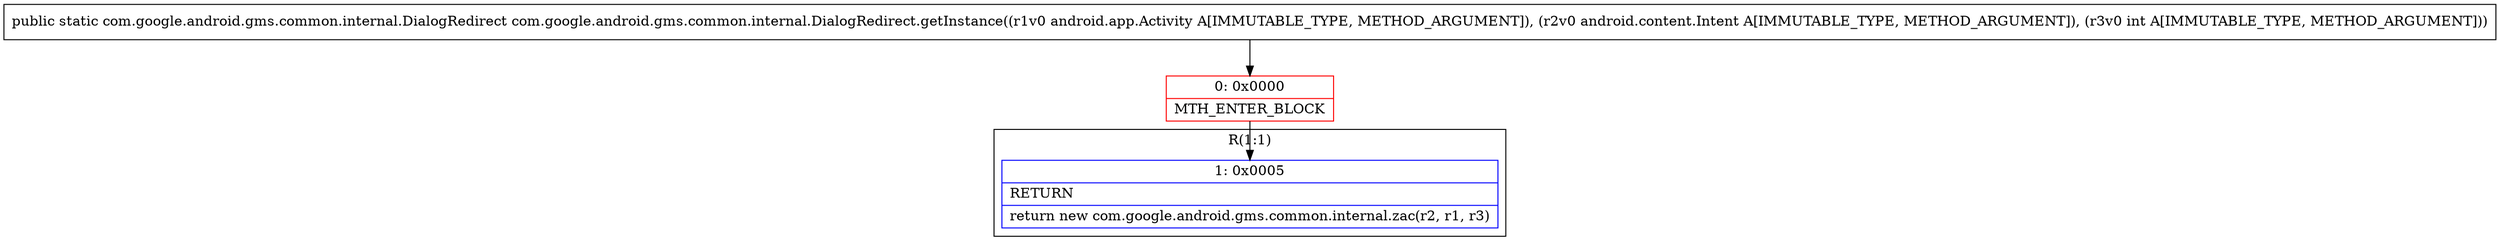 digraph "CFG forcom.google.android.gms.common.internal.DialogRedirect.getInstance(Landroid\/app\/Activity;Landroid\/content\/Intent;I)Lcom\/google\/android\/gms\/common\/internal\/DialogRedirect;" {
subgraph cluster_Region_111726762 {
label = "R(1:1)";
node [shape=record,color=blue];
Node_1 [shape=record,label="{1\:\ 0x0005|RETURN\l|return new com.google.android.gms.common.internal.zac(r2, r1, r3)\l}"];
}
Node_0 [shape=record,color=red,label="{0\:\ 0x0000|MTH_ENTER_BLOCK\l}"];
MethodNode[shape=record,label="{public static com.google.android.gms.common.internal.DialogRedirect com.google.android.gms.common.internal.DialogRedirect.getInstance((r1v0 android.app.Activity A[IMMUTABLE_TYPE, METHOD_ARGUMENT]), (r2v0 android.content.Intent A[IMMUTABLE_TYPE, METHOD_ARGUMENT]), (r3v0 int A[IMMUTABLE_TYPE, METHOD_ARGUMENT])) }"];
MethodNode -> Node_0;
Node_0 -> Node_1;
}

